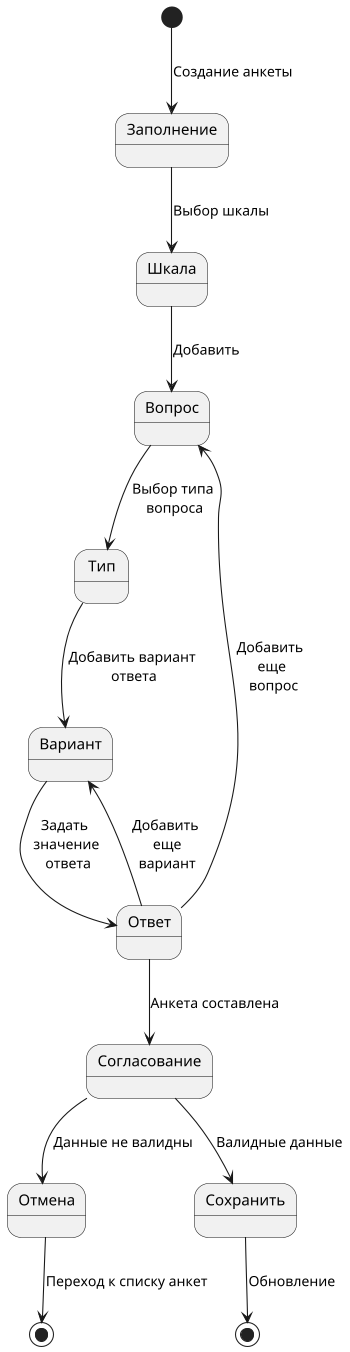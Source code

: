 @startuml
'https://plantuml.com/state-diagram

scale 350 width
/'[*] --> Оформляется: Создание анкеты
Оформляется --> Новая: Закончил заполнение
Оформляется --> Отменена: Врач передумал
Новая --> Спам: Анкета без вопросов
Новая --> НаСогласовании: Анкета с валидными данными
НаСогласовании --> СохранениеАнкеты: Врач согласен
НаСогласовании --> НеСогласована: Врач удалил
НеСогласована -> [*]: Закрытие без сохранения
Спам -> [*]: Закрытие без сохранения
Отменена -> [*]: Закрытие без сохранения
СохранениеАнкеты --> [*]: Успешное сохранения'/

state cancelEnd <<end>>
[*] --> Заполнение: Создание анкеты
Заполнение --> Шкала: Выбор шкалы
Шкала --> Вопрос: Добавить
Вопрос --> Тип: Выбор типа\n вопроса
Тип -down-> Вариант: Добавить вариант\n ответа
Вариант -down-> Ответ: Задать \n значение \n ответа
Ответ -up-> Вариант: Добавить\n еще\n вариант

Ответ -up-> Вопрос: Добавить \nеще\n вопрос
Ответ -down-> Согласование: Анкета составлена

Согласование  --> Отмена   : Данные не валидны
Согласование  --> Сохранить : Валидные данные
Отмена  --> cancelEnd     : Переход к списку анкет
Сохранить  --> [*]     : Обновление
/'
state choice1 <<choice>>
[*]     --> choice1 : Создание анкеты

Сервис   ---> Отмена : Нет ответа\nот сервера
choice1   --> Сервис  : Получение анкеты
Сервис   --> Анкета  : Передача данных
choice1   --> Анкета  : Создание анкеты
state Анкета{
    [*] --> Вопрос: Добавить\n вопрос
    [*] --> Заполнение: Описание
    state Вопрос{
        [*] --> Оформление: Заполнение
        [*] --> Тип: Выбор\n типа вопроса
        [*] --> Варианты: Добавить ответ
        state Варианты {
            [*] --> Ответ: Заполнение\n ответа
            [*] --> Значение: По шкале
        }
    }
}

Анкета  --> Согласование   : [Сохранить]
Согласование  --> Отмена   : Данные не валидны
Согласование  --> Сохранить : Валидные данные
Отмена  --> [*]     : Переход к списку анкет
Сохранить  --> [*]     : Переход к списку анкет
'/



@enduml